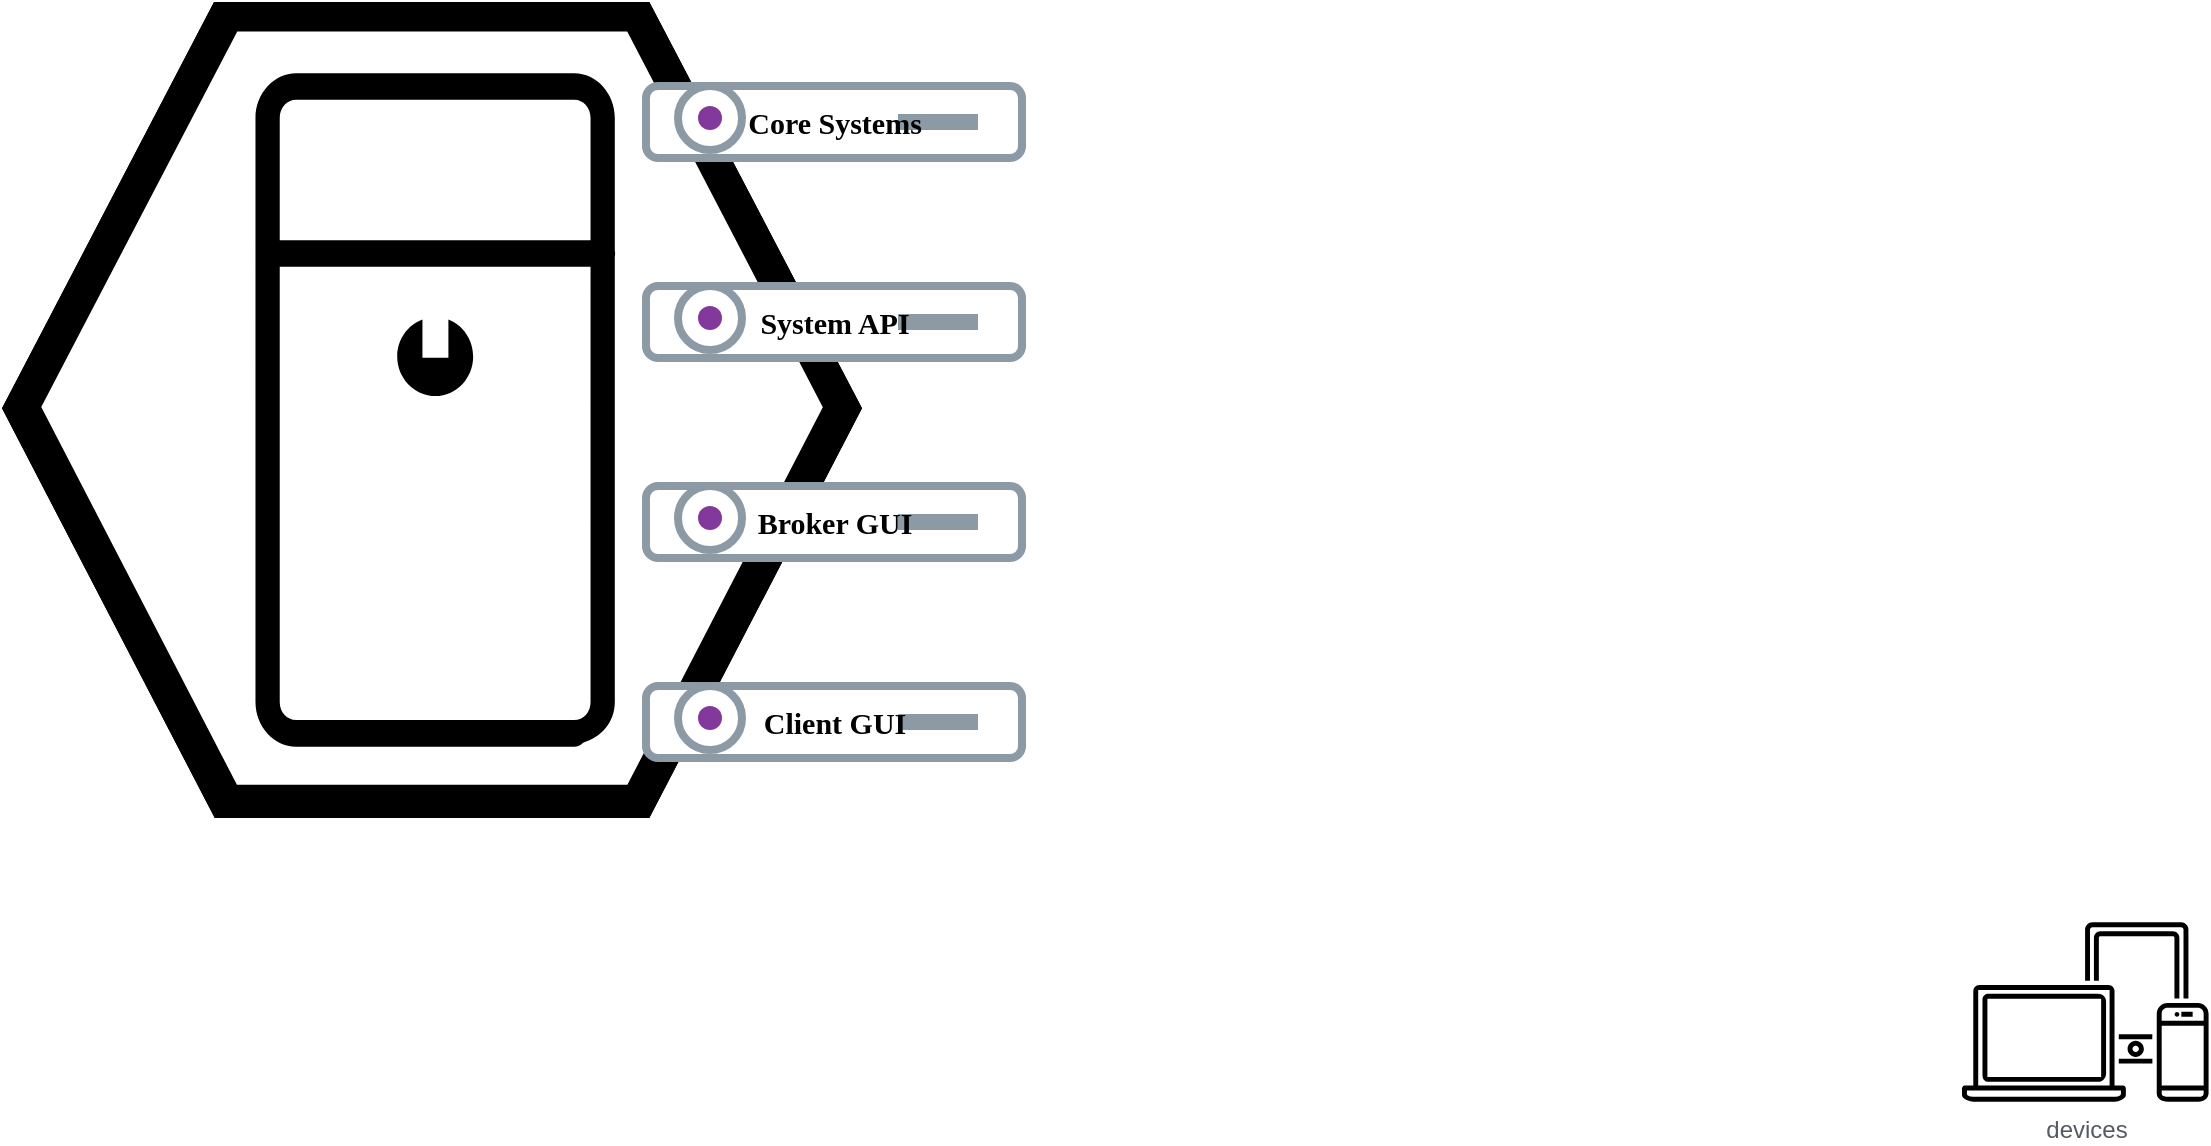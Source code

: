 <mxfile version="21.6.2" type="github">
  <diagram name="Page-1" id="WjsOByWbptH1UTmTBSRd">
    <mxGraphModel dx="1035" dy="532" grid="1" gridSize="10" guides="1" tooltips="1" connect="1" arrows="1" fold="1" page="1" pageScale="1" pageWidth="1169" pageHeight="827" math="0" shadow="0">
      <root>
        <mxCell id="0" />
        <mxCell id="1" parent="0" />
        <mxCell id="t6nOFOiq1bmdriytFh3z-8" value="" style="verticalLabelPosition=bottom;sketch=0;html=1;fillColor=#000000;strokeColor=#ffffff;verticalAlign=top;align=center;points=[[0,0.5,0],[0.125,0.25,0],[0.25,0,0],[0.5,0,0],[0.75,0,0],[0.875,0.25,0],[1,0.5,0],[0.875,0.75,0],[0.75,1,0],[0.5,1,0],[0.125,0.75,0]];pointerEvents=1;shape=mxgraph.cisco_safe.compositeIcon;bgIcon=mxgraph.cisco_safe.design.blank_device;resIcon=mxgraph.cisco_safe.design.server_4;" parent="1" vertex="1">
          <mxGeometry x="20" y="210" width="430" height="408" as="geometry" />
        </mxCell>
        <mxCell id="t6nOFOiq1bmdriytFh3z-10" value="Core Systems" style="image;aspect=fixed;perimeter=ellipsePerimeter;align=center;fontSize=15;verticalAlign=middle;fontColor=#000000;shadow=0;dashed=0;image=img/lib/cumulus/netq_server.svg;strokeColor=#000000;fontFamily=Times New Roman;fontStyle=1;horizontal=1;labelPosition=center;verticalLabelPosition=middle;labelBorderColor=none;labelBackgroundColor=none;html=1;" parent="1" vertex="1">
          <mxGeometry x="340" y="250" width="192" height="40" as="geometry" />
        </mxCell>
        <mxCell id="t6nOFOiq1bmdriytFh3z-15" value="devices" style="sketch=0;outlineConnect=0;gradientColor=none;fontColor=#545B64;strokeColor=none;fillColor=#000000;dashed=0;verticalLabelPosition=bottom;verticalAlign=top;align=center;html=1;fontSize=12;fontStyle=0;aspect=fixed;shape=mxgraph.aws4.illustration_devices;pointerEvents=1" parent="1" vertex="1">
          <mxGeometry x="1000" y="670" width="123.29" height="90" as="geometry" />
        </mxCell>
        <mxCell id="_XEu1aaeLK_W9UIwpHIt-4" value="Client GUI" style="image;aspect=fixed;perimeter=ellipsePerimeter;html=1;align=center;fontSize=15;verticalAlign=middle;fontColor=#000000;shadow=0;dashed=0;image=img/lib/cumulus/netq_server.svg;strokeColor=#000000;fontFamily=Times New Roman;fontStyle=1;horizontal=1;labelPosition=center;verticalLabelPosition=middle;labelBackgroundColor=none;" vertex="1" parent="1">
          <mxGeometry x="340" y="550" width="192" height="40" as="geometry" />
        </mxCell>
        <mxCell id="_XEu1aaeLK_W9UIwpHIt-5" value="System API" style="image;aspect=fixed;perimeter=ellipsePerimeter;html=1;align=center;fontSize=15;verticalAlign=middle;fontColor=#000000;shadow=0;dashed=0;image=img/lib/cumulus/netq_server.svg;strokeColor=#000000;fontFamily=Times New Roman;fontStyle=1;horizontal=1;labelPosition=center;verticalLabelPosition=middle;labelBackgroundColor=none;" vertex="1" parent="1">
          <mxGeometry x="340" y="350" width="192" height="40" as="geometry" />
        </mxCell>
        <mxCell id="_XEu1aaeLK_W9UIwpHIt-6" value="Broker GUI" style="image;aspect=fixed;perimeter=ellipsePerimeter;html=1;align=center;fontSize=15;verticalAlign=middle;fontColor=#000000;shadow=0;dashed=0;image=img/lib/cumulus/netq_server.svg;strokeColor=#000000;fontFamily=Times New Roman;fontStyle=1;horizontal=1;labelPosition=center;verticalLabelPosition=middle;labelBackgroundColor=none;" vertex="1" parent="1">
          <mxGeometry x="340" y="450" width="192" height="40" as="geometry" />
        </mxCell>
      </root>
    </mxGraphModel>
  </diagram>
</mxfile>

